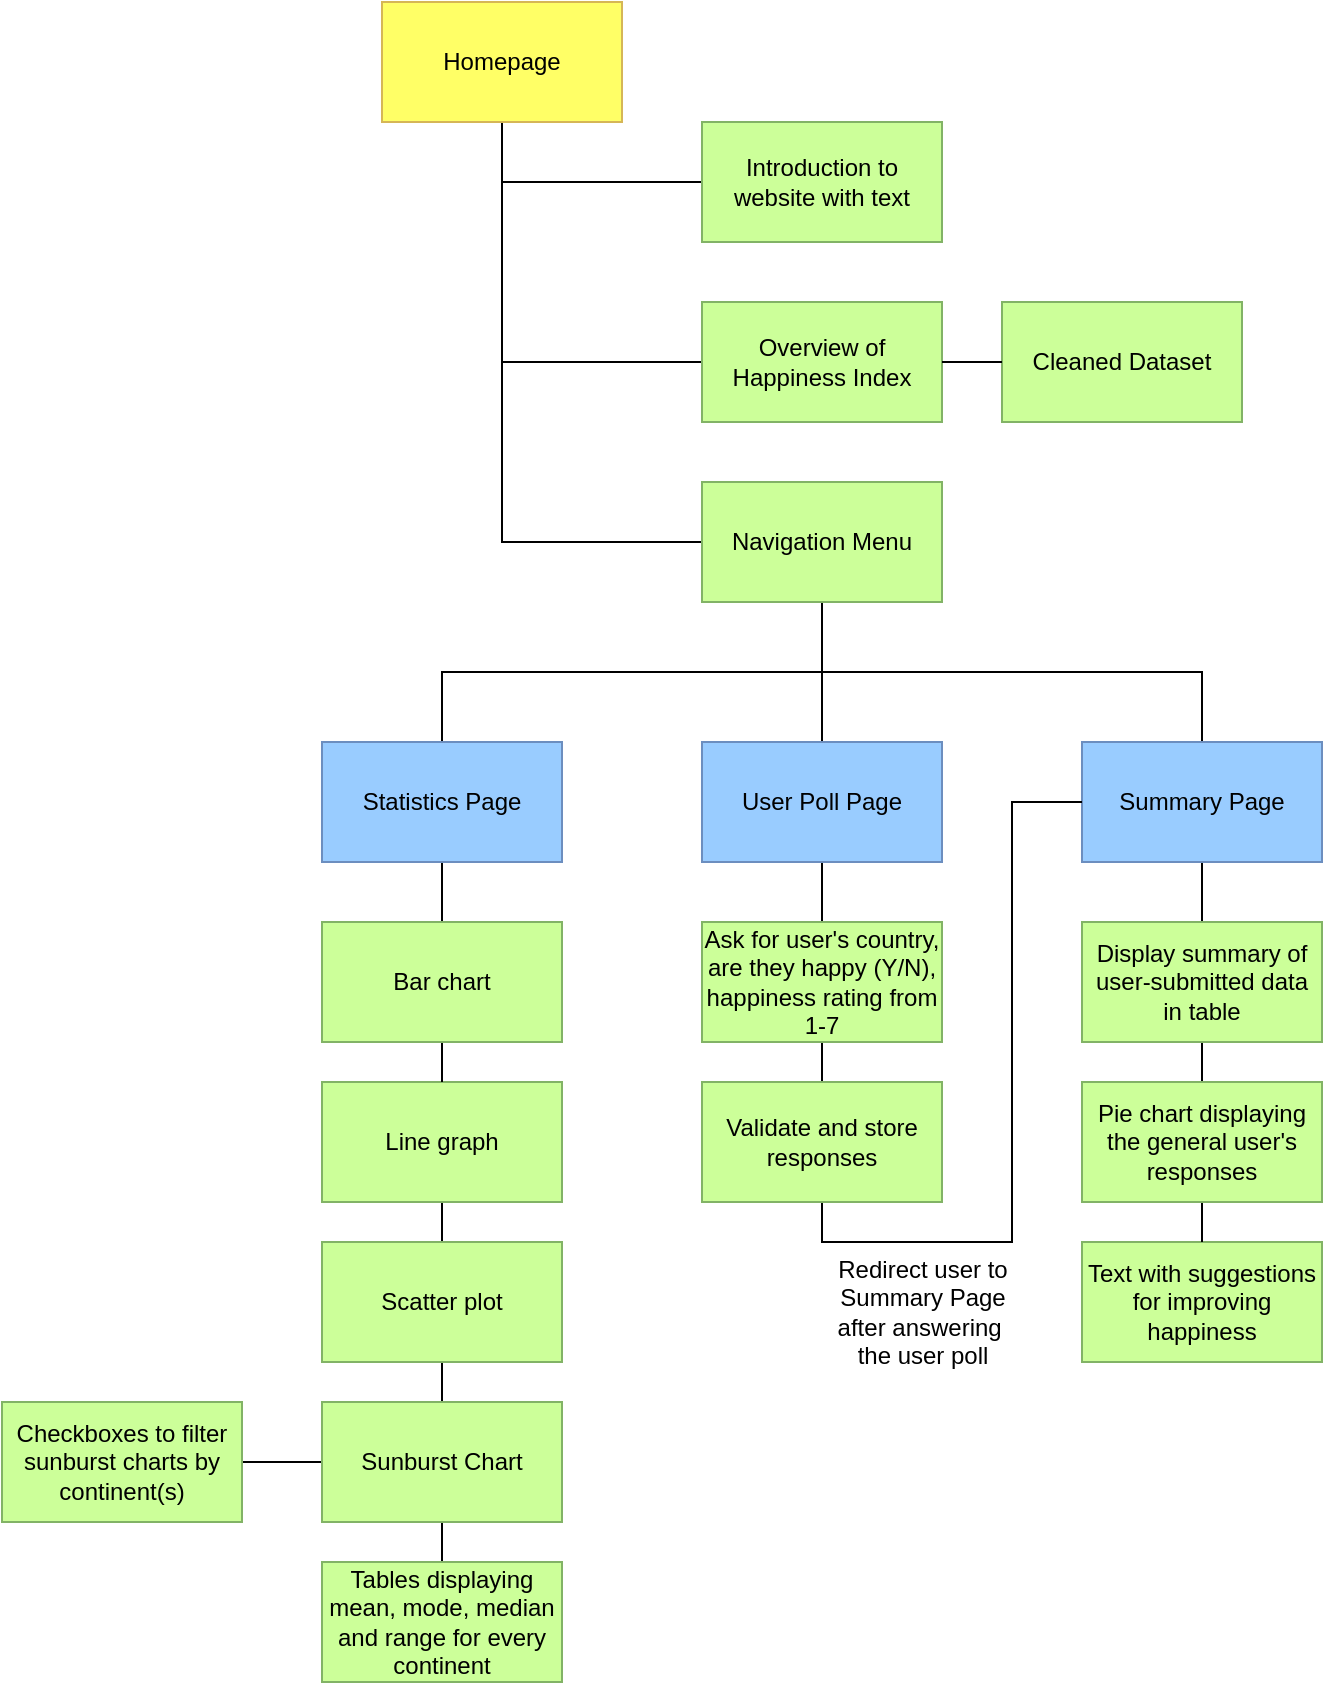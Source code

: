 <mxfile version="26.0.16">
  <diagram name="Page-1" id="4st8sco25FVayMi8mJyV">
    <mxGraphModel dx="1059" dy="595" grid="1" gridSize="10" guides="1" tooltips="1" connect="1" arrows="1" fold="1" page="1" pageScale="1" pageWidth="827" pageHeight="1169" math="0" shadow="0">
      <root>
        <mxCell id="0" />
        <mxCell id="1" parent="0" />
        <mxCell id="gaNpCZlAAqNQLPtJFYt0-14" style="edgeStyle=orthogonalEdgeStyle;rounded=0;orthogonalLoop=1;jettySize=auto;html=1;exitX=0.5;exitY=1;exitDx=0;exitDy=0;entryX=0;entryY=0.5;entryDx=0;entryDy=0;endArrow=none;startFill=0;" parent="1" source="gaNpCZlAAqNQLPtJFYt0-1" target="gaNpCZlAAqNQLPtJFYt0-3" edge="1">
          <mxGeometry relative="1" as="geometry" />
        </mxCell>
        <mxCell id="gaNpCZlAAqNQLPtJFYt0-15" style="edgeStyle=orthogonalEdgeStyle;rounded=0;orthogonalLoop=1;jettySize=auto;html=1;exitX=0.5;exitY=1;exitDx=0;exitDy=0;entryX=0;entryY=0.5;entryDx=0;entryDy=0;endArrow=none;startFill=0;" parent="1" source="gaNpCZlAAqNQLPtJFYt0-1" target="gaNpCZlAAqNQLPtJFYt0-9" edge="1">
          <mxGeometry relative="1" as="geometry" />
        </mxCell>
        <mxCell id="gaNpCZlAAqNQLPtJFYt0-16" style="edgeStyle=orthogonalEdgeStyle;rounded=0;orthogonalLoop=1;jettySize=auto;html=1;exitX=0.5;exitY=1;exitDx=0;exitDy=0;entryX=0;entryY=0.5;entryDx=0;entryDy=0;endArrow=none;startFill=0;" parent="1" source="gaNpCZlAAqNQLPtJFYt0-1" target="gaNpCZlAAqNQLPtJFYt0-10" edge="1">
          <mxGeometry relative="1" as="geometry" />
        </mxCell>
        <mxCell id="gaNpCZlAAqNQLPtJFYt0-1" value="Homepage" style="rounded=0;whiteSpace=wrap;html=1;fillColor=#FFFF66;strokeColor=#d6b656;" parent="1" vertex="1">
          <mxGeometry x="200" y="60" width="120" height="60" as="geometry" />
        </mxCell>
        <mxCell id="gaNpCZlAAqNQLPtJFYt0-3" value="Overview of Happiness Index" style="rounded=0;whiteSpace=wrap;html=1;fillColor=#CCFF99;strokeColor=#82b366;" parent="1" vertex="1">
          <mxGeometry x="360" y="210" width="120" height="60" as="geometry" />
        </mxCell>
        <mxCell id="gaNpCZlAAqNQLPtJFYt0-9" value="Introduction to website with text" style="rounded=0;whiteSpace=wrap;html=1;fillColor=#CCFF99;strokeColor=#82b366;" parent="1" vertex="1">
          <mxGeometry x="360" y="120" width="120" height="60" as="geometry" />
        </mxCell>
        <mxCell id="gaNpCZlAAqNQLPtJFYt0-39" style="edgeStyle=orthogonalEdgeStyle;rounded=0;orthogonalLoop=1;jettySize=auto;html=1;exitX=0.5;exitY=1;exitDx=0;exitDy=0;entryX=0.5;entryY=0;entryDx=0;entryDy=0;endArrow=none;startFill=0;" parent="1" source="gaNpCZlAAqNQLPtJFYt0-10" target="gaNpCZlAAqNQLPtJFYt0-19" edge="1">
          <mxGeometry relative="1" as="geometry" />
        </mxCell>
        <mxCell id="gaNpCZlAAqNQLPtJFYt0-40" style="edgeStyle=orthogonalEdgeStyle;rounded=0;orthogonalLoop=1;jettySize=auto;html=1;exitX=0.5;exitY=1;exitDx=0;exitDy=0;endArrow=none;startFill=0;" parent="1" source="gaNpCZlAAqNQLPtJFYt0-10" target="gaNpCZlAAqNQLPtJFYt0-20" edge="1">
          <mxGeometry relative="1" as="geometry" />
        </mxCell>
        <mxCell id="gaNpCZlAAqNQLPtJFYt0-41" style="edgeStyle=orthogonalEdgeStyle;rounded=0;orthogonalLoop=1;jettySize=auto;html=1;exitX=0.5;exitY=1;exitDx=0;exitDy=0;endArrow=none;startFill=0;" parent="1" source="gaNpCZlAAqNQLPtJFYt0-10" target="gaNpCZlAAqNQLPtJFYt0-21" edge="1">
          <mxGeometry relative="1" as="geometry" />
        </mxCell>
        <mxCell id="gaNpCZlAAqNQLPtJFYt0-10" value="Navigation Menu" style="rounded=0;whiteSpace=wrap;html=1;fillColor=#CCFF99;strokeColor=#82b366;" parent="1" vertex="1">
          <mxGeometry x="360" y="300" width="120" height="60" as="geometry" />
        </mxCell>
        <mxCell id="gaNpCZlAAqNQLPtJFYt0-17" value="Cleaned Dataset" style="rounded=0;whiteSpace=wrap;html=1;fillColor=#CCFF99;strokeColor=#82b366;" parent="1" vertex="1">
          <mxGeometry x="510" y="210" width="120" height="60" as="geometry" />
        </mxCell>
        <mxCell id="gaNpCZlAAqNQLPtJFYt0-18" value="" style="endArrow=none;html=1;rounded=0;exitX=1;exitY=0.5;exitDx=0;exitDy=0;entryX=0;entryY=0.5;entryDx=0;entryDy=0;" parent="1" source="gaNpCZlAAqNQLPtJFYt0-3" target="gaNpCZlAAqNQLPtJFYt0-17" edge="1">
          <mxGeometry width="50" height="50" relative="1" as="geometry">
            <mxPoint x="540" y="240" as="sourcePoint" />
            <mxPoint x="590" y="190" as="targetPoint" />
          </mxGeometry>
        </mxCell>
        <mxCell id="MGdyjCC8c_vG_ZZD40a7-20" style="edgeStyle=orthogonalEdgeStyle;rounded=0;orthogonalLoop=1;jettySize=auto;html=1;exitX=0.5;exitY=1;exitDx=0;exitDy=0;entryX=0.5;entryY=0;entryDx=0;entryDy=0;endArrow=none;startFill=0;" edge="1" parent="1" source="gaNpCZlAAqNQLPtJFYt0-19" target="gaNpCZlAAqNQLPtJFYt0-24">
          <mxGeometry relative="1" as="geometry" />
        </mxCell>
        <mxCell id="gaNpCZlAAqNQLPtJFYt0-19" value="Statistics Page" style="rounded=0;whiteSpace=wrap;html=1;fillColor=#99CCFF;strokeColor=#6c8ebf;" parent="1" vertex="1">
          <mxGeometry x="170" y="430" width="120" height="60" as="geometry" />
        </mxCell>
        <mxCell id="MGdyjCC8c_vG_ZZD40a7-18" style="edgeStyle=orthogonalEdgeStyle;rounded=0;orthogonalLoop=1;jettySize=auto;html=1;exitX=0.5;exitY=1;exitDx=0;exitDy=0;entryX=0.5;entryY=0;entryDx=0;entryDy=0;endArrow=none;startFill=0;" edge="1" parent="1" source="gaNpCZlAAqNQLPtJFYt0-20" target="gaNpCZlAAqNQLPtJFYt0-29">
          <mxGeometry relative="1" as="geometry" />
        </mxCell>
        <mxCell id="gaNpCZlAAqNQLPtJFYt0-20" value="User Poll Page" style="rounded=0;whiteSpace=wrap;html=1;fillColor=#99CCFF;strokeColor=#6c8ebf;" parent="1" vertex="1">
          <mxGeometry x="360" y="430" width="120" height="60" as="geometry" />
        </mxCell>
        <mxCell id="MGdyjCC8c_vG_ZZD40a7-14" style="edgeStyle=orthogonalEdgeStyle;rounded=0;orthogonalLoop=1;jettySize=auto;html=1;exitX=0.5;exitY=1;exitDx=0;exitDy=0;entryX=0.5;entryY=0;entryDx=0;entryDy=0;endArrow=none;startFill=0;" edge="1" parent="1" source="gaNpCZlAAqNQLPtJFYt0-21" target="gaNpCZlAAqNQLPtJFYt0-31">
          <mxGeometry relative="1" as="geometry" />
        </mxCell>
        <mxCell id="gaNpCZlAAqNQLPtJFYt0-21" value="Summary Page" style="rounded=0;whiteSpace=wrap;html=1;fillColor=#99CCFF;strokeColor=#6c8ebf;" parent="1" vertex="1">
          <mxGeometry x="550" y="430" width="120" height="60" as="geometry" />
        </mxCell>
        <mxCell id="MGdyjCC8c_vG_ZZD40a7-22" style="edgeStyle=orthogonalEdgeStyle;rounded=0;orthogonalLoop=1;jettySize=auto;html=1;exitX=0.5;exitY=1;exitDx=0;exitDy=0;entryX=0.5;entryY=0;entryDx=0;entryDy=0;endArrow=none;startFill=0;" edge="1" parent="1" source="gaNpCZlAAqNQLPtJFYt0-22" target="gaNpCZlAAqNQLPtJFYt0-23">
          <mxGeometry relative="1" as="geometry" />
        </mxCell>
        <mxCell id="gaNpCZlAAqNQLPtJFYt0-22" value="Line graph" style="rounded=0;whiteSpace=wrap;html=1;fillColor=#CCFF99;strokeColor=#82b366;" parent="1" vertex="1">
          <mxGeometry x="170" y="600" width="120" height="60" as="geometry" />
        </mxCell>
        <mxCell id="MGdyjCC8c_vG_ZZD40a7-23" style="edgeStyle=orthogonalEdgeStyle;rounded=0;orthogonalLoop=1;jettySize=auto;html=1;exitX=0.5;exitY=1;exitDx=0;exitDy=0;entryX=0.5;entryY=0;entryDx=0;entryDy=0;endArrow=none;startFill=0;" edge="1" parent="1" source="gaNpCZlAAqNQLPtJFYt0-23" target="MGdyjCC8c_vG_ZZD40a7-5">
          <mxGeometry relative="1" as="geometry" />
        </mxCell>
        <mxCell id="gaNpCZlAAqNQLPtJFYt0-23" value="Scatter plot" style="rounded=0;whiteSpace=wrap;html=1;fillColor=#CCFF99;strokeColor=#82b366;" parent="1" vertex="1">
          <mxGeometry x="170" y="680" width="120" height="60" as="geometry" />
        </mxCell>
        <mxCell id="MGdyjCC8c_vG_ZZD40a7-21" style="edgeStyle=orthogonalEdgeStyle;rounded=0;orthogonalLoop=1;jettySize=auto;html=1;exitX=0.5;exitY=1;exitDx=0;exitDy=0;entryX=0.5;entryY=0;entryDx=0;entryDy=0;endArrow=none;startFill=0;" edge="1" parent="1" source="gaNpCZlAAqNQLPtJFYt0-24" target="gaNpCZlAAqNQLPtJFYt0-22">
          <mxGeometry relative="1" as="geometry" />
        </mxCell>
        <mxCell id="gaNpCZlAAqNQLPtJFYt0-24" value="Bar chart" style="rounded=0;whiteSpace=wrap;html=1;fillColor=#CCFF99;strokeColor=#82b366;" parent="1" vertex="1">
          <mxGeometry x="170" y="520" width="120" height="60" as="geometry" />
        </mxCell>
        <mxCell id="MGdyjCC8c_vG_ZZD40a7-19" style="edgeStyle=orthogonalEdgeStyle;rounded=0;orthogonalLoop=1;jettySize=auto;html=1;exitX=0.5;exitY=1;exitDx=0;exitDy=0;entryX=0.5;entryY=0;entryDx=0;entryDy=0;endArrow=none;startFill=0;" edge="1" parent="1" source="gaNpCZlAAqNQLPtJFYt0-29" target="MGdyjCC8c_vG_ZZD40a7-3">
          <mxGeometry relative="1" as="geometry" />
        </mxCell>
        <mxCell id="gaNpCZlAAqNQLPtJFYt0-29" value="Ask for user&#39;s country, are they happy (Y/N), happiness rating from 1-7" style="rounded=0;whiteSpace=wrap;html=1;fillColor=#CCFF99;strokeColor=#82b366;" parent="1" vertex="1">
          <mxGeometry x="360" y="520" width="120" height="60" as="geometry" />
        </mxCell>
        <mxCell id="gaNpCZlAAqNQLPtJFYt0-30" value="Validate and store responses" style="rounded=0;whiteSpace=wrap;html=1;fillColor=#ffcd28;gradientColor=none;strokeColor=#d79b00;" parent="1" vertex="1">
          <mxGeometry x="360" y="600" width="120" height="60" as="geometry" />
        </mxCell>
        <mxCell id="MGdyjCC8c_vG_ZZD40a7-16" style="edgeStyle=orthogonalEdgeStyle;rounded=0;orthogonalLoop=1;jettySize=auto;html=1;exitX=0.5;exitY=1;exitDx=0;exitDy=0;entryX=0.5;entryY=0;entryDx=0;entryDy=0;endArrow=none;startFill=0;" edge="1" parent="1" source="gaNpCZlAAqNQLPtJFYt0-31" target="MGdyjCC8c_vG_ZZD40a7-4">
          <mxGeometry relative="1" as="geometry" />
        </mxCell>
        <mxCell id="gaNpCZlAAqNQLPtJFYt0-31" value="Display summary of user-submitted data in table" style="rounded=0;whiteSpace=wrap;html=1;fillColor=#CCFF99;strokeColor=#82b366;" parent="1" vertex="1">
          <mxGeometry x="550" y="520" width="120" height="60" as="geometry" />
        </mxCell>
        <mxCell id="gaNpCZlAAqNQLPtJFYt0-33" value="Text with suggestions for improving happiness" style="rounded=0;whiteSpace=wrap;html=1;fillColor=#CCFF99;strokeColor=#82b366;" parent="1" vertex="1">
          <mxGeometry x="550" y="680" width="120" height="60" as="geometry" />
        </mxCell>
        <mxCell id="MGdyjCC8c_vG_ZZD40a7-1" style="edgeStyle=orthogonalEdgeStyle;rounded=0;orthogonalLoop=1;jettySize=auto;html=1;exitX=0.5;exitY=1;exitDx=0;exitDy=0;" edge="1" parent="1" source="gaNpCZlAAqNQLPtJFYt0-19" target="gaNpCZlAAqNQLPtJFYt0-19">
          <mxGeometry relative="1" as="geometry" />
        </mxCell>
        <mxCell id="MGdyjCC8c_vG_ZZD40a7-12" style="edgeStyle=orthogonalEdgeStyle;rounded=0;orthogonalLoop=1;jettySize=auto;html=1;exitX=0.5;exitY=1;exitDx=0;exitDy=0;entryX=0;entryY=0.5;entryDx=0;entryDy=0;endArrow=none;startFill=0;" edge="1" parent="1" source="MGdyjCC8c_vG_ZZD40a7-3" target="gaNpCZlAAqNQLPtJFYt0-21">
          <mxGeometry relative="1" as="geometry" />
        </mxCell>
        <mxCell id="MGdyjCC8c_vG_ZZD40a7-3" value="Validate and store responses" style="rounded=0;whiteSpace=wrap;html=1;fillColor=#CCFF99;strokeColor=#82b366;" vertex="1" parent="1">
          <mxGeometry x="360" y="600" width="120" height="60" as="geometry" />
        </mxCell>
        <mxCell id="MGdyjCC8c_vG_ZZD40a7-17" style="edgeStyle=orthogonalEdgeStyle;rounded=0;orthogonalLoop=1;jettySize=auto;html=1;exitX=0.5;exitY=1;exitDx=0;exitDy=0;entryX=0.5;entryY=0;entryDx=0;entryDy=0;endArrow=none;startFill=0;" edge="1" parent="1" source="MGdyjCC8c_vG_ZZD40a7-4" target="gaNpCZlAAqNQLPtJFYt0-33">
          <mxGeometry relative="1" as="geometry" />
        </mxCell>
        <mxCell id="MGdyjCC8c_vG_ZZD40a7-4" value="Pie chart displaying the general user&#39;s responses" style="rounded=0;whiteSpace=wrap;html=1;fillColor=#CCFF99;strokeColor=#82b366;" vertex="1" parent="1">
          <mxGeometry x="550" y="600" width="120" height="60" as="geometry" />
        </mxCell>
        <mxCell id="MGdyjCC8c_vG_ZZD40a7-25" style="edgeStyle=orthogonalEdgeStyle;rounded=0;orthogonalLoop=1;jettySize=auto;html=1;exitX=0.5;exitY=1;exitDx=0;exitDy=0;entryX=0.5;entryY=0;entryDx=0;entryDy=0;endArrow=none;startFill=0;" edge="1" parent="1" source="MGdyjCC8c_vG_ZZD40a7-5" target="MGdyjCC8c_vG_ZZD40a7-8">
          <mxGeometry relative="1" as="geometry" />
        </mxCell>
        <mxCell id="MGdyjCC8c_vG_ZZD40a7-26" style="edgeStyle=orthogonalEdgeStyle;rounded=0;orthogonalLoop=1;jettySize=auto;html=1;exitX=0;exitY=0.5;exitDx=0;exitDy=0;entryX=1;entryY=0.5;entryDx=0;entryDy=0;endArrow=none;startFill=0;" edge="1" parent="1" source="MGdyjCC8c_vG_ZZD40a7-5" target="MGdyjCC8c_vG_ZZD40a7-6">
          <mxGeometry relative="1" as="geometry" />
        </mxCell>
        <mxCell id="MGdyjCC8c_vG_ZZD40a7-5" value="Sunburst Chart" style="rounded=0;whiteSpace=wrap;html=1;fillColor=#CCFF99;strokeColor=#82b366;" vertex="1" parent="1">
          <mxGeometry x="170" y="760" width="120" height="60" as="geometry" />
        </mxCell>
        <mxCell id="MGdyjCC8c_vG_ZZD40a7-6" value="Checkboxes to filter sunburst charts by continent(s)" style="rounded=0;whiteSpace=wrap;html=1;fillColor=#CCFF99;strokeColor=#82b366;" vertex="1" parent="1">
          <mxGeometry x="10" y="760" width="120" height="60" as="geometry" />
        </mxCell>
        <mxCell id="MGdyjCC8c_vG_ZZD40a7-8" value="Tables displaying mean, mode, median and range for every continent" style="rounded=0;whiteSpace=wrap;html=1;fillColor=#CCFF99;strokeColor=#82b366;" vertex="1" parent="1">
          <mxGeometry x="170" y="840" width="120" height="60" as="geometry" />
        </mxCell>
        <mxCell id="MGdyjCC8c_vG_ZZD40a7-10" value="&lt;font&gt;Redirect user to&lt;/font&gt;&lt;div&gt;&lt;font&gt;&amp;nbsp;Summary Page&amp;nbsp;&lt;/font&gt;&lt;div&gt;&lt;font&gt;after answering&amp;nbsp;&lt;/font&gt;&lt;/div&gt;&lt;div&gt;&lt;font&gt;the user poll&lt;/font&gt;&lt;/div&gt;&lt;/div&gt;" style="text;html=1;align=center;verticalAlign=middle;resizable=0;points=[];autosize=1;strokeColor=none;fillColor=none;" vertex="1" parent="1">
          <mxGeometry x="415" y="680" width="110" height="70" as="geometry" />
        </mxCell>
      </root>
    </mxGraphModel>
  </diagram>
</mxfile>
